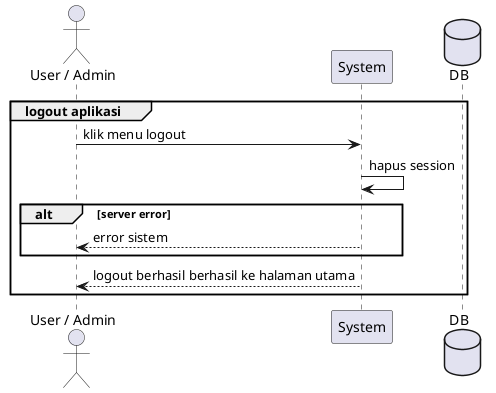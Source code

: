 @startuml kelompok1
actor "User / Admin" as User
participant System
database DB
group logout aplikasi
  User -> System: klik menu logout
  System -> System : hapus session
  alt server error
    User <-- System : error sistem
  end
  System --> User : logout berhasil berhasil ke halaman utama
end
@enduml